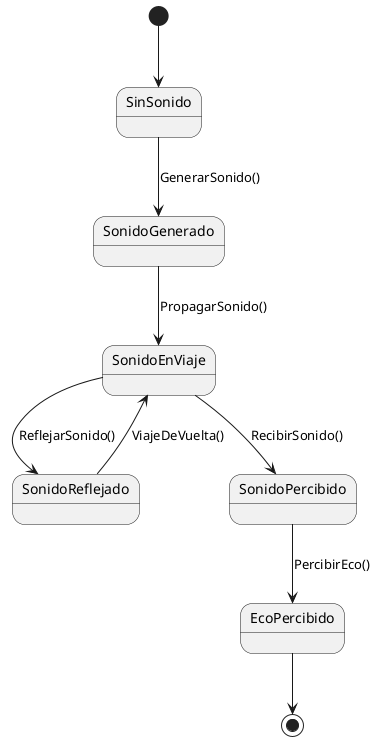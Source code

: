 @startuml
[*] --> SinSonido
SinSonido --> SonidoGenerado : GenerarSonido()
SonidoGenerado --> SonidoEnViaje : PropagarSonido()
SonidoEnViaje --> SonidoReflejado : ReflejarSonido()
SonidoReflejado --> SonidoEnViaje : ViajeDeVuelta()
SonidoEnViaje --> SonidoPercibido : RecibirSonido()
SonidoPercibido --> EcoPercibido : PercibirEco()

EcoPercibido --> [*]
@enduml
